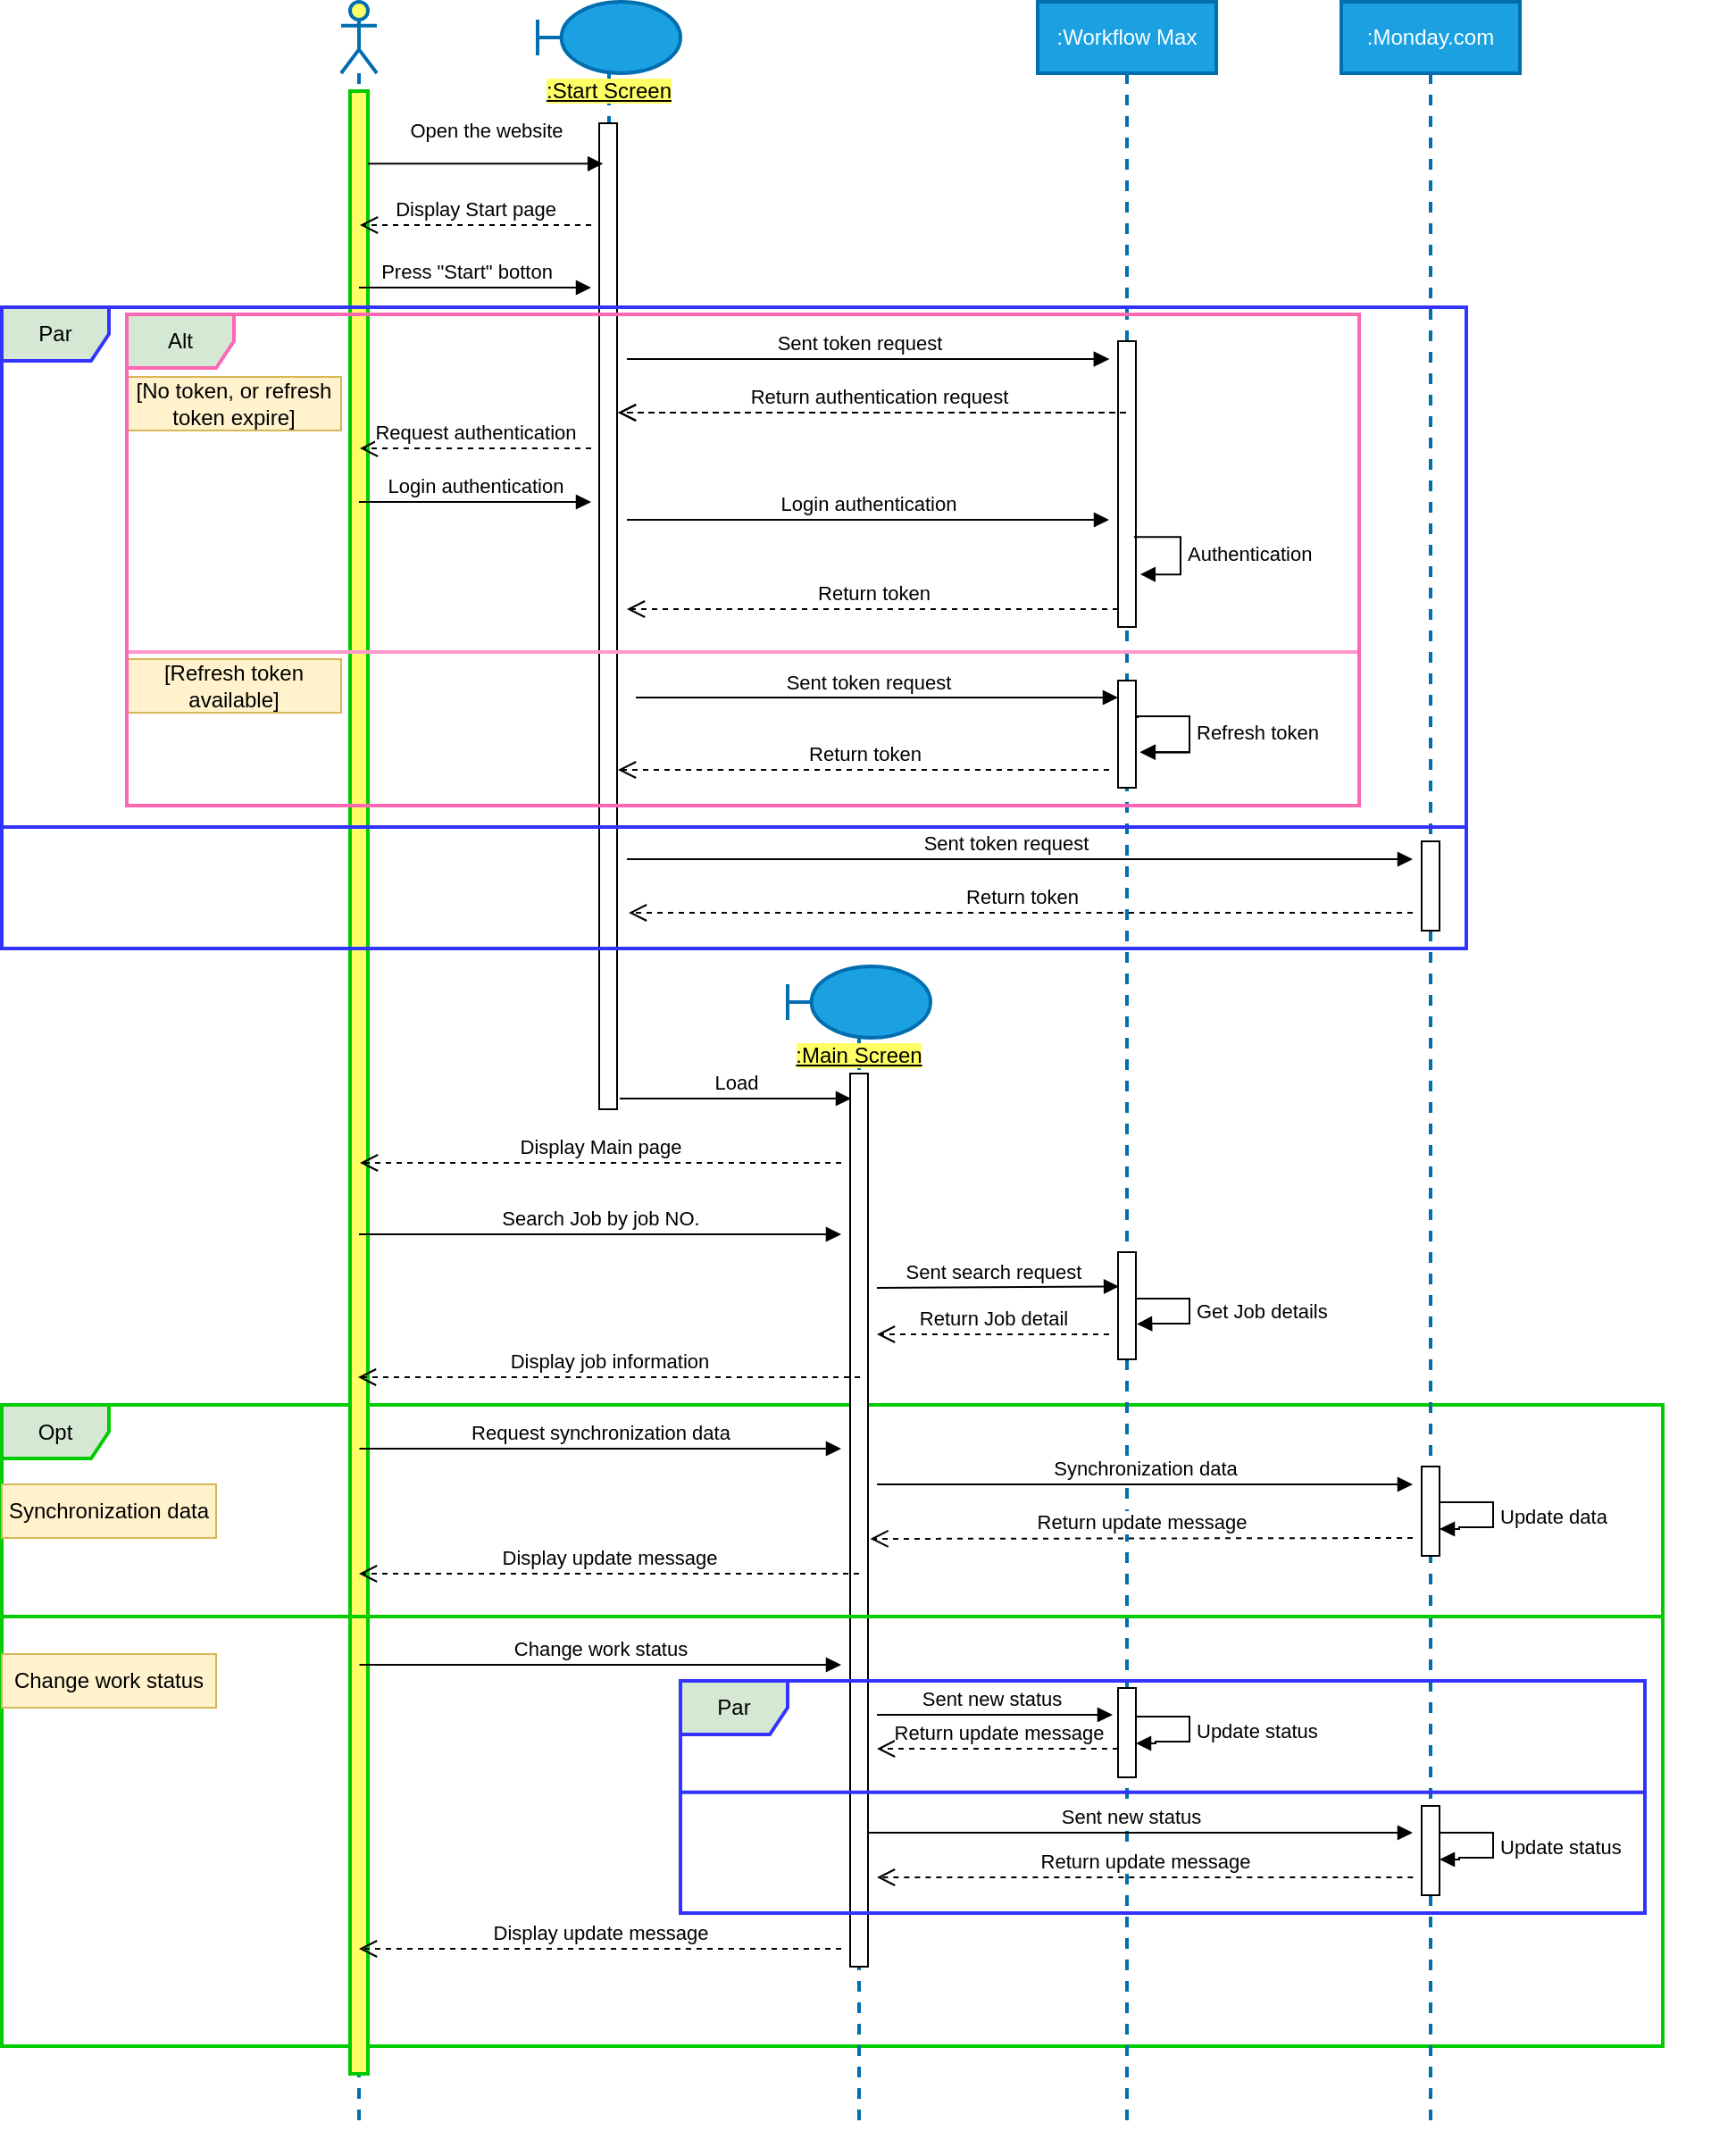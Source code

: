 <mxfile version="13.7.1" type="device"><diagram name="Page-1" id="13e1069c-82ec-6db2-03f1-153e76fe0fe0"><mxGraphModel dx="3131" dy="1090" grid="1" gridSize="10" guides="1" tooltips="1" connect="1" arrows="1" fold="1" page="1" pageScale="1" pageWidth="1100" pageHeight="850" background="#ffffff" math="0" shadow="0"><root><mxCell id="0"/><mxCell id="1" parent="0"/><mxCell id="aVxBJOF6cGOrVmWQDjtY-35" value="Opt" style="shape=umlFrame;whiteSpace=wrap;html=1;fillColor=#d5e8d4;strokeWidth=2;swimlaneFillColor=none;strokeColor=#00CC00;" vertex="1" parent="1"><mxGeometry x="-130" y="855.5" width="930" height="359" as="geometry"/></mxCell><mxCell id="Rev-XjkAg4HKINPT6Yho-10" value="&lt;u&gt;:Main Screen&lt;/u&gt;" style="shape=umlLifeline;participant=umlBoundary;perimeter=lifelinePerimeter;whiteSpace=wrap;html=1;container=1;collapsible=0;recursiveResize=0;verticalAlign=top;spacingTop=36;outlineConnect=0;fillColor=#1ba1e2;strokeColor=#006EAF;labelBackgroundColor=#FFFF66;strokeWidth=2;" parent="1" vertex="1"><mxGeometry x="310" y="610" width="80" height="650" as="geometry"/></mxCell><mxCell id="aVxBJOF6cGOrVmWQDjtY-34" value="" style="html=1;points=[];perimeter=orthogonalPerimeter;" vertex="1" parent="1"><mxGeometry x="345" y="670" width="10" height="500" as="geometry"/></mxCell><mxCell id="Rev-XjkAg4HKINPT6Yho-11" value=":Workflow Max" style="shape=umlLifeline;perimeter=lifelinePerimeter;whiteSpace=wrap;html=1;container=1;collapsible=0;recursiveResize=0;outlineConnect=0;fillColor=#1ba1e2;strokeColor=#006EAF;fontColor=#ffffff;strokeWidth=2;" parent="1" vertex="1"><mxGeometry x="450" y="70" width="100" height="1190" as="geometry"/></mxCell><mxCell id="Rev-XjkAg4HKINPT6Yho-43" value="" style="html=1;points=[];perimeter=orthogonalPerimeter;" parent="Rev-XjkAg4HKINPT6Yho-11" vertex="1"><mxGeometry x="45" y="190" width="10" height="160" as="geometry"/></mxCell><mxCell id="Rev-XjkAg4HKINPT6Yho-52" value="" style="group" parent="Rev-XjkAg4HKINPT6Yho-11" vertex="1" connectable="0"><mxGeometry x="55" y="300" width="25" height="20" as="geometry"/></mxCell><mxCell id="Rev-XjkAg4HKINPT6Yho-67" value="" style="group" parent="Rev-XjkAg4HKINPT6Yho-11" vertex="1" connectable="0"><mxGeometry x="55" y="400" width="30" height="20" as="geometry"/></mxCell><mxCell id="Rev-XjkAg4HKINPT6Yho-62" value="" style="group" parent="Rev-XjkAg4HKINPT6Yho-67" vertex="1" connectable="0"><mxGeometry width="30" height="20" as="geometry"/></mxCell><mxCell id="Rev-XjkAg4HKINPT6Yho-55" value="" style="group" parent="Rev-XjkAg4HKINPT6Yho-62" vertex="1" connectable="0"><mxGeometry width="30" height="20" as="geometry"/></mxCell><mxCell id="Rev-XjkAg4HKINPT6Yho-73" value="" style="html=1;points=[];perimeter=orthogonalPerimeter;" parent="Rev-XjkAg4HKINPT6Yho-11" vertex="1"><mxGeometry x="45" y="700" width="10" height="60" as="geometry"/></mxCell><mxCell id="Rev-XjkAg4HKINPT6Yho-36" value="Authentication" style="edgeStyle=orthogonalEdgeStyle;html=1;align=left;spacingLeft=2;endArrow=block;rounded=0;entryX=1.24;entryY=0.816;entryDx=0;entryDy=0;entryPerimeter=0;exitX=0.891;exitY=0.685;exitDx=0;exitDy=0;exitPerimeter=0;" parent="Rev-XjkAg4HKINPT6Yho-11" target="Rev-XjkAg4HKINPT6Yho-43" edge="1" source="Rev-XjkAg4HKINPT6Yho-43"><mxGeometry relative="1" as="geometry"><mxPoint x="61.25" y="300" as="sourcePoint"/><Array as="points"><mxPoint x="80" y="300"/><mxPoint x="80" y="321"/></Array><mxPoint x="68.75" y="309" as="targetPoint"/></mxGeometry></mxCell><mxCell id="Rev-XjkAg4HKINPT6Yho-44" value="" style="html=1;points=[];perimeter=orthogonalPerimeter;" parent="1" vertex="1"><mxGeometry x="495" y="450" width="10" height="60" as="geometry"/></mxCell><mxCell id="Rev-XjkAg4HKINPT6Yho-7" value="&lt;u&gt;:Start Screen&lt;/u&gt;" style="shape=umlLifeline;participant=umlBoundary;perimeter=lifelinePerimeter;whiteSpace=wrap;html=1;container=1;collapsible=0;recursiveResize=0;verticalAlign=top;spacingTop=36;outlineConnect=0;fillColor=#1ba1e2;strokeColor=#006EAF;labelBackgroundColor=#FFFF66;strokeWidth=2;" parent="1" vertex="1"><mxGeometry x="170" y="70" width="80" height="620" as="geometry"/></mxCell><mxCell id="Rev-XjkAg4HKINPT6Yho-15" value="" style="html=1;points=[];perimeter=orthogonalPerimeter;" parent="Rev-XjkAg4HKINPT6Yho-7" vertex="1"><mxGeometry x="34.5" y="68" width="10" height="552" as="geometry"/></mxCell><mxCell id="Rev-XjkAg4HKINPT6Yho-8" value="" style="shape=umlLifeline;participant=umlActor;perimeter=lifelinePerimeter;whiteSpace=wrap;html=1;container=1;collapsible=0;recursiveResize=0;verticalAlign=top;spacingTop=36;outlineConnect=0;strokeColor=#006EAF;fontColor=#ffffff;strokeWidth=2;fillColor=#FFFF66;" parent="1" vertex="1"><mxGeometry x="60" y="70" width="20" height="1190" as="geometry"/></mxCell><mxCell id="aVxBJOF6cGOrVmWQDjtY-44" value="" style="html=1;points=[];perimeter=orthogonalPerimeter;labelBackgroundColor=#FFFF66;strokeColor=#00CC00;strokeWidth=2;fillColor=#FFFF66;fontColor=#000000;" vertex="1" parent="Rev-XjkAg4HKINPT6Yho-8"><mxGeometry x="5" y="50" width="10" height="1110" as="geometry"/></mxCell><mxCell id="Rev-XjkAg4HKINPT6Yho-13" value=":Monday.com" style="shape=umlLifeline;perimeter=lifelinePerimeter;whiteSpace=wrap;html=1;container=1;collapsible=0;recursiveResize=0;outlineConnect=0;fillColor=#1ba1e2;strokeColor=#006EAF;fontColor=#ffffff;strokeWidth=2;" parent="1" vertex="1"><mxGeometry x="620" y="70" width="100" height="1190" as="geometry"/></mxCell><mxCell id="Rev-XjkAg4HKINPT6Yho-48" value="" style="html=1;points=[];perimeter=orthogonalPerimeter;" parent="Rev-XjkAg4HKINPT6Yho-13" vertex="1"><mxGeometry x="45" y="470" width="10" height="50" as="geometry"/></mxCell><mxCell id="aVxBJOF6cGOrVmWQDjtY-9" value="" style="html=1;points=[];perimeter=orthogonalPerimeter;" vertex="1" parent="Rev-XjkAg4HKINPT6Yho-13"><mxGeometry x="45" y="820" width="10" height="50" as="geometry"/></mxCell><mxCell id="aVxBJOF6cGOrVmWQDjtY-22" value="" style="html=1;points=[];perimeter=orthogonalPerimeter;" vertex="1" parent="Rev-XjkAg4HKINPT6Yho-13"><mxGeometry x="45" y="1010" width="10" height="50" as="geometry"/></mxCell><mxCell id="Rev-XjkAg4HKINPT6Yho-14" value="Open the website" style="html=1;verticalAlign=bottom;endArrow=block;entryX=0.209;entryY=0.041;entryDx=0;entryDy=0;entryPerimeter=0;" parent="1" edge="1" target="Rev-XjkAg4HKINPT6Yho-15" source="aVxBJOF6cGOrVmWQDjtY-44"><mxGeometry x="0.004" y="10" width="80" relative="1" as="geometry"><mxPoint x="70" y="160" as="sourcePoint"/><mxPoint x="200" y="160" as="targetPoint"/><mxPoint as="offset"/></mxGeometry></mxCell><mxCell id="Rev-XjkAg4HKINPT6Yho-16" value="Display Start page" style="html=1;verticalAlign=bottom;endArrow=open;dashed=1;endSize=8;" parent="1" target="Rev-XjkAg4HKINPT6Yho-8" edge="1"><mxGeometry relative="1" as="geometry"><mxPoint x="200" y="195" as="sourcePoint"/><mxPoint x="110" y="195" as="targetPoint"/></mxGeometry></mxCell><mxCell id="Rev-XjkAg4HKINPT6Yho-17" value="Press &quot;Start&quot; botton" style="html=1;verticalAlign=bottom;endArrow=block;" parent="1" edge="1"><mxGeometry x="-0.077" width="80" relative="1" as="geometry"><mxPoint x="70" y="230" as="sourcePoint"/><mxPoint x="200" y="230" as="targetPoint"/><mxPoint as="offset"/></mxGeometry></mxCell><mxCell id="Rev-XjkAg4HKINPT6Yho-18" value="Sent token request " style="html=1;verticalAlign=bottom;endArrow=block;" parent="1" edge="1"><mxGeometry x="-0.037" width="80" relative="1" as="geometry"><mxPoint x="220" y="270" as="sourcePoint"/><mxPoint x="490" y="270" as="targetPoint"/><mxPoint as="offset"/><Array as="points"><mxPoint x="270" y="270"/></Array></mxGeometry></mxCell><mxCell id="Rev-XjkAg4HKINPT6Yho-24" value="[No token, or refresh token &lt;span style=&quot;cursor: pointer&quot;&gt;expire&lt;/span&gt;]" style="text;html=1;strokeColor=#d6b656;fillColor=#fff2cc;align=center;verticalAlign=middle;whiteSpace=wrap;rounded=0;" parent="1" vertex="1"><mxGeometry x="-60" y="280" width="120" height="30" as="geometry"/></mxCell><mxCell id="Rev-XjkAg4HKINPT6Yho-25" value="Return authentication request " style="html=1;verticalAlign=bottom;endArrow=open;dashed=1;endSize=8;" parent="1" source="Rev-XjkAg4HKINPT6Yho-11" edge="1"><mxGeometry x="-0.019" relative="1" as="geometry"><mxPoint x="295" y="300" as="sourcePoint"/><mxPoint x="215" y="300" as="targetPoint"/><mxPoint x="1" as="offset"/></mxGeometry></mxCell><mxCell id="Rev-XjkAg4HKINPT6Yho-26" value="" style="html=1;verticalAlign=bottom;endArrow=open;dashed=1;endSize=8;" parent="1" edge="1"><mxGeometry relative="1" as="geometry"><mxPoint x="499.5" y="300" as="sourcePoint"/><mxPoint x="215" y="300" as="targetPoint"/></mxGeometry></mxCell><mxCell id="Rev-XjkAg4HKINPT6Yho-28" value="Request authentication" style="html=1;verticalAlign=bottom;endArrow=open;dashed=1;endSize=8;" parent="1" target="Rev-XjkAg4HKINPT6Yho-8" edge="1"><mxGeometry relative="1" as="geometry"><mxPoint x="200" y="320" as="sourcePoint"/><mxPoint x="-70" y="320" as="targetPoint"/></mxGeometry></mxCell><mxCell id="Rev-XjkAg4HKINPT6Yho-30" value="Login authentication" style="html=1;verticalAlign=bottom;endArrow=block;" parent="1" edge="1"><mxGeometry width="80" relative="1" as="geometry"><mxPoint x="70" y="350" as="sourcePoint"/><mxPoint x="200" y="350" as="targetPoint"/></mxGeometry></mxCell><mxCell id="Rev-XjkAg4HKINPT6Yho-32" value="Login authentication" style="html=1;verticalAlign=bottom;endArrow=block;" parent="1" edge="1"><mxGeometry width="80" relative="1" as="geometry"><mxPoint x="220" y="360" as="sourcePoint"/><mxPoint x="490" y="360" as="targetPoint"/></mxGeometry></mxCell><mxCell id="Rev-XjkAg4HKINPT6Yho-37" value="Return token" style="html=1;verticalAlign=bottom;endArrow=open;dashed=1;endSize=8;" parent="1" edge="1"><mxGeometry relative="1" as="geometry"><mxPoint x="495" y="410" as="sourcePoint"/><mxPoint x="220" y="410" as="targetPoint"/></mxGeometry></mxCell><mxCell id="Rev-XjkAg4HKINPT6Yho-42" value="Return token" style="html=1;verticalAlign=bottom;endArrow=open;dashed=1;endSize=8;" parent="1" edge="1"><mxGeometry relative="1" as="geometry"><mxPoint x="490" y="500" as="sourcePoint"/><mxPoint x="215" y="500" as="targetPoint"/></mxGeometry></mxCell><mxCell id="Rev-XjkAg4HKINPT6Yho-45" value="" style="line;strokeWidth=2;fillColor=none;align=left;verticalAlign=middle;spacingTop=-1;spacingLeft=3;spacingRight=3;rotatable=0;labelPosition=right;points=[];portConstraint=eastwest;strokeColor=#FF99CC;" parent="1" vertex="1"><mxGeometry x="-60" y="430" width="690" height="8" as="geometry"/></mxCell><mxCell id="Rev-XjkAg4HKINPT6Yho-46" value="[Refresh token &lt;span style=&quot;cursor: pointer&quot;&gt;available&lt;/span&gt;]" style="text;html=1;strokeColor=#d6b656;fillColor=#fff2cc;align=center;verticalAlign=middle;whiteSpace=wrap;rounded=0;" parent="1" vertex="1"><mxGeometry x="-60" y="438" width="120" height="30" as="geometry"/></mxCell><mxCell id="Rev-XjkAg4HKINPT6Yho-47" value="Sent token request " style="html=1;verticalAlign=bottom;endArrow=block;" parent="1" edge="1"><mxGeometry x="-0.037" width="80" relative="1" as="geometry"><mxPoint x="220" y="550" as="sourcePoint"/><mxPoint x="660" y="550" as="targetPoint"/><mxPoint as="offset"/><Array as="points"><mxPoint x="260" y="550"/></Array></mxGeometry></mxCell><mxCell id="Rev-XjkAg4HKINPT6Yho-51" value="Return token" style="html=1;verticalAlign=bottom;endArrow=open;dashed=1;endSize=8;" parent="1" edge="1"><mxGeometry relative="1" as="geometry"><mxPoint x="660" y="580" as="sourcePoint"/><mxPoint x="221" y="580" as="targetPoint"/></mxGeometry></mxCell><mxCell id="Rev-XjkAg4HKINPT6Yho-56" value="Sent token request " style="html=1;verticalAlign=bottom;endArrow=block;" parent="1" edge="1"><mxGeometry x="-0.037" width="80" relative="1" as="geometry"><mxPoint x="220" y="270" as="sourcePoint"/><mxPoint x="490" y="270" as="targetPoint"/><mxPoint as="offset"/><Array as="points"><mxPoint x="270" y="270"/></Array></mxGeometry></mxCell><mxCell id="Rev-XjkAg4HKINPT6Yho-57" value="Sent token request " style="html=1;verticalAlign=bottom;endArrow=block;" parent="1" edge="1"><mxGeometry x="-0.037" width="80" relative="1" as="geometry"><mxPoint x="225" y="459.5" as="sourcePoint"/><mxPoint x="495" y="459.5" as="targetPoint"/><mxPoint as="offset"/><Array as="points"><mxPoint x="275" y="459.5"/></Array></mxGeometry></mxCell><mxCell id="Rev-XjkAg4HKINPT6Yho-58" value="Load" style="html=1;verticalAlign=bottom;endArrow=block;" parent="1" edge="1"><mxGeometry width="80" relative="1" as="geometry"><mxPoint x="216" y="684" as="sourcePoint"/><mxPoint x="345.5" y="684" as="targetPoint"/></mxGeometry></mxCell><mxCell id="Rev-XjkAg4HKINPT6Yho-59" value="Display Main page" style="html=1;verticalAlign=bottom;endArrow=open;dashed=1;endSize=8;" parent="1" target="Rev-XjkAg4HKINPT6Yho-8" edge="1"><mxGeometry relative="1" as="geometry"><mxPoint x="340" y="720" as="sourcePoint"/><mxPoint x="220" y="720" as="targetPoint"/></mxGeometry></mxCell><mxCell id="Rev-XjkAg4HKINPT6Yho-60" value="Search Job by job NO." style="html=1;verticalAlign=bottom;endArrow=block;" parent="1" edge="1"><mxGeometry width="80" relative="1" as="geometry"><mxPoint x="70" y="760" as="sourcePoint"/><mxPoint x="340" y="760" as="targetPoint"/></mxGeometry></mxCell><mxCell id="Rev-XjkAg4HKINPT6Yho-61" value="Sent search request " style="html=1;verticalAlign=bottom;endArrow=block;entryX=0.055;entryY=0.32;entryDx=0;entryDy=0;entryPerimeter=0;" parent="1" edge="1" target="Rev-XjkAg4HKINPT6Yho-73"><mxGeometry x="-0.037" width="80" relative="1" as="geometry"><mxPoint x="360" y="790" as="sourcePoint"/><mxPoint x="490" y="790" as="targetPoint"/><mxPoint as="offset"/><Array as="points"/></mxGeometry></mxCell><mxCell id="Rev-XjkAg4HKINPT6Yho-68" value="" style="group" parent="1" vertex="1" connectable="0"><mxGeometry x="505" y="796" width="30" height="20" as="geometry"/></mxCell><mxCell id="Rev-XjkAg4HKINPT6Yho-69" value="" style="group" parent="Rev-XjkAg4HKINPT6Yho-68" vertex="1" connectable="0"><mxGeometry width="30" height="20" as="geometry"/></mxCell><mxCell id="Rev-XjkAg4HKINPT6Yho-70" value="" style="group" parent="Rev-XjkAg4HKINPT6Yho-69" vertex="1" connectable="0"><mxGeometry width="30" height="20" as="geometry"/></mxCell><mxCell id="Rev-XjkAg4HKINPT6Yho-72" value="Get Job details" style="edgeStyle=orthogonalEdgeStyle;html=1;align=left;spacingLeft=2;endArrow=block;rounded=0;entryX=1.055;entryY=0.671;entryDx=0;entryDy=0;entryPerimeter=0;" parent="Rev-XjkAg4HKINPT6Yho-70" target="Rev-XjkAg4HKINPT6Yho-73" edge="1"><mxGeometry relative="1" as="geometry"><mxPoint as="sourcePoint"/><Array as="points"><mxPoint x="30"/><mxPoint x="30" y="14"/><mxPoint x="11" y="14"/></Array><mxPoint y="15" as="targetPoint"/></mxGeometry></mxCell><mxCell id="Rev-XjkAg4HKINPT6Yho-74" value="Return Job detail" style="html=1;verticalAlign=bottom;endArrow=open;dashed=1;endSize=8;" parent="1" edge="1"><mxGeometry relative="1" as="geometry"><mxPoint x="490" y="816" as="sourcePoint"/><mxPoint x="360" y="816" as="targetPoint"/></mxGeometry></mxCell><mxCell id="Rev-XjkAg4HKINPT6Yho-41" value="Refresh token" style="edgeStyle=orthogonalEdgeStyle;html=1;align=left;spacingLeft=2;endArrow=block;rounded=0;entryX=1.24;entryY=0.668;entryDx=0;entryDy=0;entryPerimeter=0;exitX=1.1;exitY=0.35;exitDx=0;exitDy=0;exitPerimeter=0;" parent="1" target="Rev-XjkAg4HKINPT6Yho-44" edge="1" source="Rev-XjkAg4HKINPT6Yho-44"><mxGeometry relative="1" as="geometry"><mxPoint x="510" y="470" as="sourcePoint"/><Array as="points"><mxPoint x="506" y="470"/><mxPoint x="535" y="470"/><mxPoint x="535" y="490"/></Array><mxPoint x="516" y="479" as="targetPoint"/></mxGeometry></mxCell><mxCell id="aVxBJOF6cGOrVmWQDjtY-4" value="Display job information" style="html=1;verticalAlign=bottom;endArrow=open;dashed=1;endSize=8;" edge="1" parent="1"><mxGeometry relative="1" as="geometry"><mxPoint x="350.5" y="840" as="sourcePoint"/><mxPoint x="69.5" y="840" as="targetPoint"/></mxGeometry></mxCell><mxCell id="aVxBJOF6cGOrVmWQDjtY-5" value="Request synchronization data" style="html=1;verticalAlign=bottom;endArrow=block;" edge="1" parent="1"><mxGeometry width="80" relative="1" as="geometry"><mxPoint x="70.25" y="880" as="sourcePoint"/><mxPoint x="340" y="880" as="targetPoint"/></mxGeometry></mxCell><mxCell id="aVxBJOF6cGOrVmWQDjtY-6" value="Synchronization data" style="html=1;verticalAlign=bottom;endArrow=block;" edge="1" parent="1"><mxGeometry width="80" relative="1" as="geometry"><mxPoint x="360" y="900" as="sourcePoint"/><mxPoint x="660" y="900" as="targetPoint"/></mxGeometry></mxCell><mxCell id="aVxBJOF6cGOrVmWQDjtY-7" value="Refresh token" style="edgeStyle=orthogonalEdgeStyle;html=1;align=left;spacingLeft=2;endArrow=block;rounded=0;entryX=1.24;entryY=0.668;entryDx=0;entryDy=0;entryPerimeter=0;exitX=1.1;exitY=0.35;exitDx=0;exitDy=0;exitPerimeter=0;" edge="1" parent="1"><mxGeometry relative="1" as="geometry"><mxPoint x="506" y="471" as="sourcePoint"/><Array as="points"><mxPoint x="506" y="470"/><mxPoint x="535" y="470"/><mxPoint x="535" y="490"/></Array><mxPoint x="507.4" y="490.08" as="targetPoint"/></mxGeometry></mxCell><mxCell id="aVxBJOF6cGOrVmWQDjtY-10" value="Refresh token" style="edgeStyle=orthogonalEdgeStyle;html=1;align=left;spacingLeft=2;endArrow=block;rounded=0;entryX=1.24;entryY=0.668;entryDx=0;entryDy=0;entryPerimeter=0;exitX=1.1;exitY=0.35;exitDx=0;exitDy=0;exitPerimeter=0;" edge="1" parent="1"><mxGeometry relative="1" as="geometry"><mxPoint x="506" y="471" as="sourcePoint"/><Array as="points"><mxPoint x="506" y="470"/><mxPoint x="535" y="470"/><mxPoint x="535" y="490"/></Array><mxPoint x="507.4" y="490.08" as="targetPoint"/></mxGeometry></mxCell><mxCell id="aVxBJOF6cGOrVmWQDjtY-11" value="" style="group" vertex="1" connectable="0" parent="1"><mxGeometry x="675" y="910" width="30" height="20" as="geometry"/></mxCell><mxCell id="aVxBJOF6cGOrVmWQDjtY-12" value="" style="group" vertex="1" connectable="0" parent="aVxBJOF6cGOrVmWQDjtY-11"><mxGeometry width="30" height="20" as="geometry"/></mxCell><mxCell id="aVxBJOF6cGOrVmWQDjtY-13" value="" style="group" vertex="1" connectable="0" parent="aVxBJOF6cGOrVmWQDjtY-12"><mxGeometry width="30" height="20" as="geometry"/></mxCell><mxCell id="aVxBJOF6cGOrVmWQDjtY-14" value="Update data" style="edgeStyle=orthogonalEdgeStyle;html=1;align=left;spacingLeft=2;endArrow=block;rounded=0;entryX=1.055;entryY=0.671;entryDx=0;entryDy=0;entryPerimeter=0;" edge="1" parent="aVxBJOF6cGOrVmWQDjtY-13"><mxGeometry relative="1" as="geometry"><mxPoint as="sourcePoint"/><Array as="points"><mxPoint x="30"/><mxPoint x="30" y="14"/><mxPoint x="11" y="14"/></Array><mxPoint y="15" as="targetPoint"/></mxGeometry></mxCell><mxCell id="aVxBJOF6cGOrVmWQDjtY-15" value="Return update message" style="html=1;verticalAlign=bottom;endArrow=open;dashed=1;endSize=8;entryX=1.124;entryY=0.521;entryDx=0;entryDy=0;entryPerimeter=0;" edge="1" parent="1" target="aVxBJOF6cGOrVmWQDjtY-34"><mxGeometry relative="1" as="geometry"><mxPoint x="660" y="930" as="sourcePoint"/><mxPoint x="520" y="930" as="targetPoint"/></mxGeometry></mxCell><mxCell id="aVxBJOF6cGOrVmWQDjtY-16" value="Display update message" style="html=1;verticalAlign=bottom;endArrow=open;dashed=1;endSize=8;" edge="1" parent="1"><mxGeometry relative="1" as="geometry"><mxPoint x="350" y="950" as="sourcePoint"/><mxPoint x="70" y="950" as="targetPoint"/></mxGeometry></mxCell><mxCell id="aVxBJOF6cGOrVmWQDjtY-17" value="Change work status" style="html=1;verticalAlign=bottom;endArrow=block;" edge="1" parent="1"><mxGeometry width="80" relative="1" as="geometry"><mxPoint x="70.25" y="1001" as="sourcePoint"/><mxPoint x="340" y="1001" as="targetPoint"/></mxGeometry></mxCell><mxCell id="aVxBJOF6cGOrVmWQDjtY-18" value="Sent new status " style="html=1;verticalAlign=bottom;endArrow=block;" edge="1" parent="1"><mxGeometry x="-0.037" width="80" relative="1" as="geometry"><mxPoint x="360" y="1029" as="sourcePoint"/><mxPoint x="492" y="1029" as="targetPoint"/><mxPoint as="offset"/><Array as="points"/></mxGeometry></mxCell><mxCell id="aVxBJOF6cGOrVmWQDjtY-19" value="Sent new status " style="html=1;verticalAlign=bottom;endArrow=block;" edge="1" parent="1"><mxGeometry x="-0.037" width="80" relative="1" as="geometry"><mxPoint x="354.81" y="1095" as="sourcePoint"/><mxPoint x="660" y="1095" as="targetPoint"/><mxPoint as="offset"/><Array as="points"/></mxGeometry></mxCell><mxCell id="aVxBJOF6cGOrVmWQDjtY-21" value="" style="html=1;points=[];perimeter=orthogonalPerimeter;" vertex="1" parent="1"><mxGeometry x="495" y="1014" width="10" height="50" as="geometry"/></mxCell><mxCell id="aVxBJOF6cGOrVmWQDjtY-23" value="" style="group" vertex="1" connectable="0" parent="1"><mxGeometry x="675" y="1095" width="30" height="20" as="geometry"/></mxCell><mxCell id="aVxBJOF6cGOrVmWQDjtY-24" value="" style="group" vertex="1" connectable="0" parent="aVxBJOF6cGOrVmWQDjtY-23"><mxGeometry width="30" height="20" as="geometry"/></mxCell><mxCell id="aVxBJOF6cGOrVmWQDjtY-25" value="" style="group" vertex="1" connectable="0" parent="aVxBJOF6cGOrVmWQDjtY-24"><mxGeometry width="30" height="20" as="geometry"/></mxCell><mxCell id="aVxBJOF6cGOrVmWQDjtY-26" value="Update status" style="edgeStyle=orthogonalEdgeStyle;html=1;align=left;spacingLeft=2;endArrow=block;rounded=0;entryX=1.055;entryY=0.671;entryDx=0;entryDy=0;entryPerimeter=0;" edge="1" parent="aVxBJOF6cGOrVmWQDjtY-25"><mxGeometry relative="1" as="geometry"><mxPoint as="sourcePoint"/><Array as="points"><mxPoint x="30"/><mxPoint x="30" y="14"/><mxPoint x="11" y="14"/></Array><mxPoint y="15" as="targetPoint"/></mxGeometry></mxCell><mxCell id="aVxBJOF6cGOrVmWQDjtY-27" value="" style="group" vertex="1" connectable="0" parent="1"><mxGeometry x="505" y="1030" width="30" height="20" as="geometry"/></mxCell><mxCell id="aVxBJOF6cGOrVmWQDjtY-28" value="" style="group" vertex="1" connectable="0" parent="aVxBJOF6cGOrVmWQDjtY-27"><mxGeometry width="30" height="20" as="geometry"/></mxCell><mxCell id="aVxBJOF6cGOrVmWQDjtY-29" value="" style="group" vertex="1" connectable="0" parent="aVxBJOF6cGOrVmWQDjtY-28"><mxGeometry width="30" height="20" as="geometry"/></mxCell><mxCell id="aVxBJOF6cGOrVmWQDjtY-30" value="Update status" style="edgeStyle=orthogonalEdgeStyle;html=1;align=left;spacingLeft=2;endArrow=block;rounded=0;entryX=1.055;entryY=0.671;entryDx=0;entryDy=0;entryPerimeter=0;" edge="1" parent="aVxBJOF6cGOrVmWQDjtY-29"><mxGeometry relative="1" as="geometry"><mxPoint as="sourcePoint"/><Array as="points"><mxPoint x="30"/><mxPoint x="30" y="14"/><mxPoint x="11" y="14"/></Array><mxPoint y="15" as="targetPoint"/></mxGeometry></mxCell><mxCell id="aVxBJOF6cGOrVmWQDjtY-31" value="Return update message" style="html=1;verticalAlign=bottom;endArrow=open;dashed=1;endSize=8;" edge="1" parent="1"><mxGeometry relative="1" as="geometry"><mxPoint x="495" y="1048" as="sourcePoint"/><mxPoint x="360" y="1048" as="targetPoint"/></mxGeometry></mxCell><mxCell id="aVxBJOF6cGOrVmWQDjtY-32" value="Return update message" style="html=1;verticalAlign=bottom;endArrow=open;dashed=1;endSize=8;" edge="1" parent="1"><mxGeometry relative="1" as="geometry"><mxPoint x="660.19" y="1120" as="sourcePoint"/><mxPoint x="360" y="1120" as="targetPoint"/></mxGeometry></mxCell><mxCell id="aVxBJOF6cGOrVmWQDjtY-33" value="Display update message" style="html=1;verticalAlign=bottom;endArrow=open;dashed=1;endSize=8;" edge="1" parent="1"><mxGeometry relative="1" as="geometry"><mxPoint x="340" y="1160" as="sourcePoint"/><mxPoint x="70" y="1160" as="targetPoint"/></mxGeometry></mxCell><mxCell id="aVxBJOF6cGOrVmWQDjtY-36" value="" style="line;strokeWidth=2;fillColor=none;align=left;verticalAlign=middle;spacingTop=-1;spacingLeft=3;spacingRight=3;rotatable=0;labelPosition=right;points=[];portConstraint=eastwest;strokeColor=#00CC00;" vertex="1" parent="1"><mxGeometry x="-130" y="970" width="930" height="8" as="geometry"/></mxCell><mxCell id="aVxBJOF6cGOrVmWQDjtY-37" value="Synchronization data" style="text;html=1;strokeColor=#d6b656;fillColor=#fff2cc;align=center;verticalAlign=middle;whiteSpace=wrap;rounded=0;" vertex="1" parent="1"><mxGeometry x="-130" y="900" width="120" height="30" as="geometry"/></mxCell><mxCell id="aVxBJOF6cGOrVmWQDjtY-38" value="Change work status" style="text;html=1;strokeColor=#d6b656;fillColor=#fff2cc;align=center;verticalAlign=middle;whiteSpace=wrap;rounded=0;" vertex="1" parent="1"><mxGeometry x="-130" y="995" width="120" height="30" as="geometry"/></mxCell><mxCell id="Rev-XjkAg4HKINPT6Yho-20" value="Alt" style="shape=umlFrame;whiteSpace=wrap;html=1;fillColor=#d5e8d4;strokeWidth=2;swimlaneFillColor=none;strokeColor=#FF66B3;" parent="1" vertex="1"><mxGeometry x="-60" y="245" width="690" height="275" as="geometry"/></mxCell><mxCell id="aVxBJOF6cGOrVmWQDjtY-40" value="" style="group" vertex="1" connectable="0" parent="1"><mxGeometry x="-130" y="241" width="820" height="359" as="geometry"/></mxCell><mxCell id="aVxBJOF6cGOrVmWQDjtY-2" value="Par" style="shape=umlFrame;whiteSpace=wrap;html=1;fillColor=#d5e8d4;strokeWidth=2;swimlaneFillColor=none;strokeColor=#3333FF;" vertex="1" parent="aVxBJOF6cGOrVmWQDjtY-40"><mxGeometry width="820" height="359" as="geometry"/></mxCell><mxCell id="aVxBJOF6cGOrVmWQDjtY-3" value="" style="line;strokeWidth=2;fillColor=none;align=left;verticalAlign=middle;spacingTop=-1;spacingLeft=3;spacingRight=3;rotatable=0;labelPosition=right;points=[];portConstraint=eastwest;strokeColor=#3333FF;" vertex="1" parent="aVxBJOF6cGOrVmWQDjtY-40"><mxGeometry y="287" width="820" height="8" as="geometry"/></mxCell><mxCell id="aVxBJOF6cGOrVmWQDjtY-41" value="" style="group" vertex="1" connectable="0" parent="1"><mxGeometry x="250" y="1010" width="590" height="210" as="geometry"/></mxCell><mxCell id="aVxBJOF6cGOrVmWQDjtY-42" value="Par" style="shape=umlFrame;whiteSpace=wrap;html=1;fillColor=#d5e8d4;strokeWidth=2;swimlaneFillColor=none;strokeColor=#3333FF;" vertex="1" parent="aVxBJOF6cGOrVmWQDjtY-41"><mxGeometry width="540" height="130" as="geometry"/></mxCell><mxCell id="aVxBJOF6cGOrVmWQDjtY-43" value="" style="line;strokeWidth=2;fillColor=none;align=left;verticalAlign=middle;spacingTop=-1;spacingLeft=3;spacingRight=3;rotatable=0;labelPosition=right;points=[];portConstraint=eastwest;strokeColor=#3333FF;" vertex="1" parent="aVxBJOF6cGOrVmWQDjtY-41"><mxGeometry y="60" width="540" height="4.68" as="geometry"/></mxCell></root></mxGraphModel></diagram></mxfile>